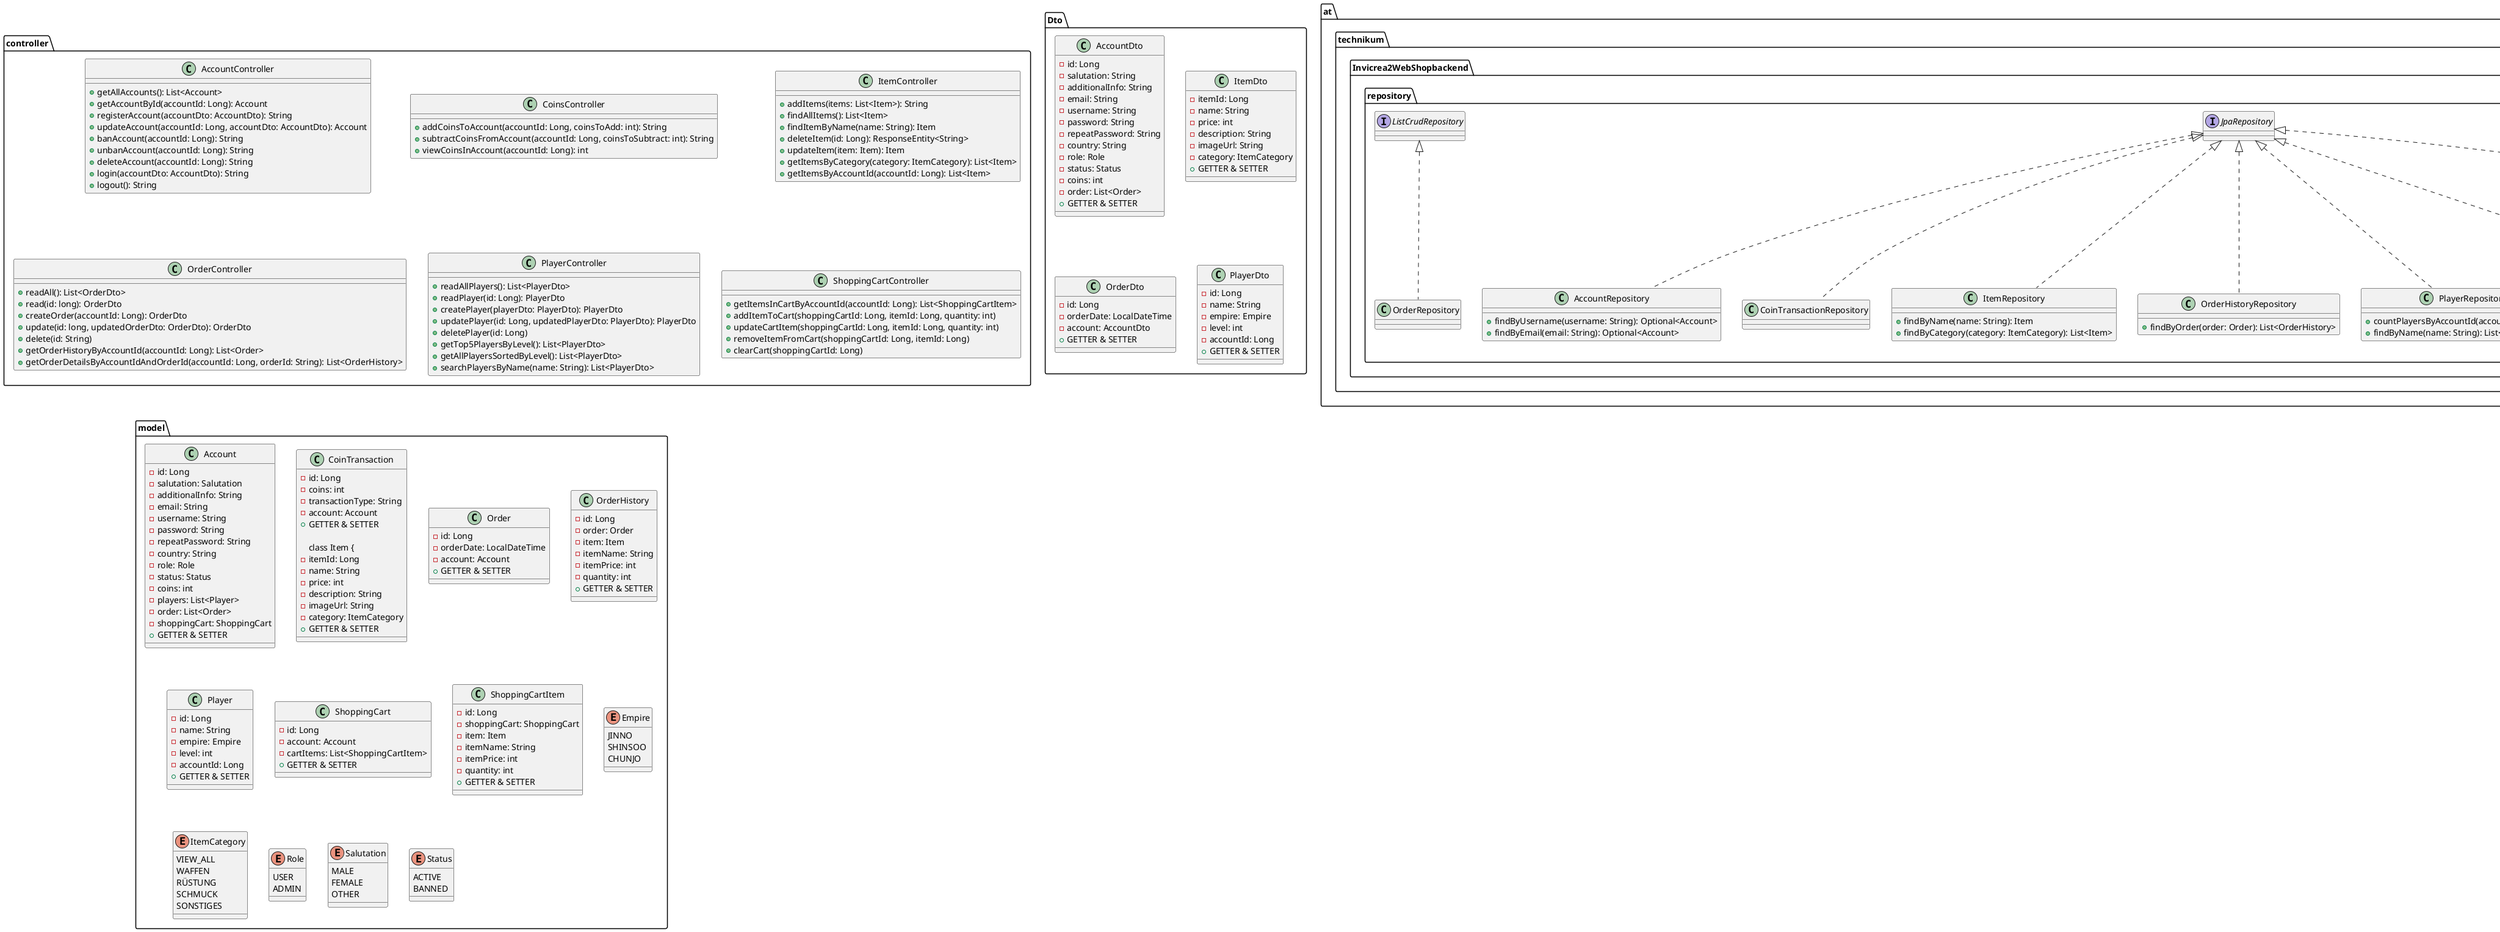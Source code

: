 @startuml

package "controller" {

    class AccountController {
        +getAllAccounts(): List<Account>
        +getAccountById(accountId: Long): Account
        +registerAccount(accountDto: AccountDto): String
        +updateAccount(accountId: Long, accountDto: AccountDto): Account
        +banAccount(accountId: Long): String
        +unbanAccount(accountId: Long): String
        +deleteAccount(accountId: Long): String
        +login(accountDto: AccountDto): String
        +logout(): String
    }

    class CoinsController {
        +addCoinsToAccount(accountId: Long, coinsToAdd: int): String
        +subtractCoinsFromAccount(accountId: Long, coinsToSubtract: int): String
        +viewCoinsInAccount(accountId: Long): int
    }

    class ItemController {
        +addItems(items: List<Item>): String
        +findAllItems(): List<Item>
        +findItemByName(name: String): Item
        +deleteItem(id: Long): ResponseEntity<String>
        +updateItem(item: Item): Item
        +getItemsByCategory(category: ItemCategory): List<Item>
        +getItemsByAccountId(accountId: Long): List<Item>
    }

    class OrderController {
        +readAll(): List<OrderDto>
        +read(id: long): OrderDto
        +createOrder(accountId: Long): OrderDto
        +update(id: long, updatedOrderDto: OrderDto): OrderDto
        +delete(id: String)
        +getOrderHistoryByAccountId(accountId: Long): List<Order>
        +getOrderDetailsByAccountIdAndOrderId(accountId: Long, orderId: String): List<OrderHistory>
    }

    class PlayerController {
        +readAllPlayers(): List<PlayerDto>
        +readPlayer(id: Long): PlayerDto
        +createPlayer(playerDto: PlayerDto): PlayerDto
        +updatePlayer(id: Long, updatedPlayerDto: PlayerDto): PlayerDto
        +deletePlayer(id: Long)
        +getTop5PlayersByLevel(): List<PlayerDto>
        +getAllPlayersSortedByLevel(): List<PlayerDto>
        +searchPlayersByName(name: String): List<PlayerDto>
    }

    class ShoppingCartController {
        +getItemsInCartByAccountId(accountId: Long): List<ShoppingCartItem>
        +addItemToCart(shoppingCartId: Long, itemId: Long, quantity: int)
        +updateCartItem(shoppingCartId: Long, itemId: Long, quantity: int)
        +removeItemFromCart(shoppingCartId: Long, itemId: Long)
        +clearCart(shoppingCartId: Long)
    }

}

package "Dto" {

    class AccountDto {
        -id: Long
        -salutation: String
        -additionalInfo: String
        -email: String
        -username: String
        -password: String
        -repeatPassword: String
        -country: String
        -role: Role
        -status: Status
        -coins: int
        -order: List<Order>
        +GETTER & SETTER
    }

    class ItemDto {
        -itemId: Long
        -name: String
        -price: int
        -description: String
        -imageUrl: String
        -category: ItemCategory
        +GETTER & SETTER
    }

    class OrderDto {
        -id: Long
        -orderDate: LocalDateTime
        -account: AccountDto
        +GETTER & SETTER
    }

    class PlayerDto {
        -id: Long
        -name: String
        -empire: Empire
        -level: int
        -accountId: Long
        +GETTER & SETTER
    }

}

package "model" {

    class Account {
        -id: Long
        -salutation: Salutation
        -additionalInfo: String
        -email: String
        -username: String
        -password: String
        -repeatPassword: String
        -country: String
        -role: Role
        -status: Status
        -coins: int
        -players: List<Player>
        -order: List<Order>
        -shoppingCart: ShoppingCart
        +GETTER & SETTER
    }

    class CoinTransaction {
            -id: Long
            -coins: int
            -transactionType: String
            -account: Account
            +GETTER & SETTER

    class Item {
        -itemId: Long
        -name: String
        -price: int
        -description: String
        -imageUrl: String
        -category: ItemCategory
        +GETTER & SETTER
    }

    class Order {
        -id: Long
        -orderDate: LocalDateTime
        -account: Account
        +GETTER & SETTER
    }

    class OrderHistory {
        -id: Long
        -order: Order
        -item: Item
        -itemName: String
        -itemPrice: int
        -quantity: int
        +GETTER & SETTER
    }

    class Player {
        -id: Long
        -name: String
        -empire: Empire
        -level: int
        -accountId: Long
        +GETTER & SETTER
    }

    class ShoppingCart {
        -id: Long
        -account: Account
        -cartItems: List<ShoppingCartItem>
        +GETTER & SETTER
    }

    class ShoppingCartItem {
        -id: Long
        -shoppingCart: ShoppingCart
        -item: Item
        -itemName: String
        -itemPrice: int
        -quantity: int
        +GETTER & SETTER
    }

    enum Empire {
        JINNO
        SHINSOO
        CHUNJO
    }

    enum ItemCategory {
        VIEW_ALL
        WAFFEN
        RÜSTUNG
        SCHMUCK
        SONSTIGES
    }

    enum Role {
        USER
        ADMIN
    }

    enum Salutation {
        MALE
        FEMALE
        OTHER
    }

    enum Status {
        ACTIVE
        BANNED
    }

}

package "at.technikum.Invicrea2WebShopbackend.repository" {

    interface JpaRepository
    interface ListCrudRepository
    interface JpaRepository

    class AccountRepository {
        +findByUsername(username: String): Optional<Account>
        +findByEmail(email: String): Optional<Account>
    }

    class CoinTransactionRepository

    class ItemRepository {
        +findByName(name: String): Item
        +findByCategory(category: ItemCategory): List<Item>
    }

    class OrderHistoryRepository {
        +findByOrder(order: Order): List<OrderHistory>
    }

    class OrderRepository

    class PlayerRepository {
        +countPlayersByAccountId(accountId: Long): int
        +findByName(name: String): List<Player>
    }

    class ShoppingCartItemRepository {
        +findAllByShoppingCartAccountId(accountId: Long): List<ShoppingCartItem>
        +findByShoppingCartIdAndItemId(shoppingCartId: Long, itemId: Long): Optional<ShoppingCartItem>
        +deleteAllByShoppingCartId(shoppingCartId: Long): void
        +deleteAllByIdIn(ids: List<Long>): void
    }

    class ShoppingCartRepository {
        +findByAccountId(accountId: Long): Optional<ShoppingCart>
    }

    JpaRepository <|.. AccountRepository
    JpaRepository <|.. CoinTransactionRepository
    JpaRepository <|.. ItemRepository
    JpaRepository <|.. OrderHistoryRepository
    ListCrudRepository <|.. OrderRepository
    JpaRepository <|.. PlayerRepository
    JpaRepository <|.. ShoppingCartItemRepository
    JpaRepository <|.. ShoppingCartRepository

}

@enduml

